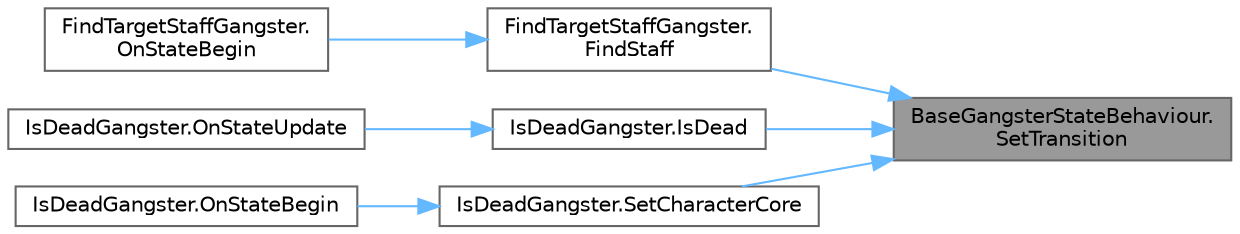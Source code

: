 digraph "BaseGangsterStateBehaviour.SetTransition"
{
 // LATEX_PDF_SIZE
  bgcolor="transparent";
  edge [fontname=Helvetica,fontsize=10,labelfontname=Helvetica,labelfontsize=10];
  node [fontname=Helvetica,fontsize=10,shape=box,height=0.2,width=0.4];
  rankdir="RL";
  Node1 [id="Node000001",label="BaseGangsterStateBehaviour.\lSetTransition",height=0.2,width=0.4,color="gray40", fillcolor="grey60", style="filled", fontcolor="black",tooltip=" "];
  Node1 -> Node2 [id="edge7_Node000001_Node000002",dir="back",color="steelblue1",style="solid",tooltip=" "];
  Node2 [id="Node000002",label="FindTargetStaffGangster.\lFindStaff",height=0.2,width=0.4,color="grey40", fillcolor="white", style="filled",URL="$class_find_target_staff_gangster.html#a99f28e232960e91d187784638c9fce5f",tooltip=" "];
  Node2 -> Node3 [id="edge8_Node000002_Node000003",dir="back",color="steelblue1",style="solid",tooltip=" "];
  Node3 [id="Node000003",label="FindTargetStaffGangster.\lOnStateBegin",height=0.2,width=0.4,color="grey40", fillcolor="white", style="filled",URL="$class_find_target_staff_gangster.html#a069891f939f773b6851f185d42020c4a",tooltip=" "];
  Node1 -> Node4 [id="edge9_Node000001_Node000004",dir="back",color="steelblue1",style="solid",tooltip=" "];
  Node4 [id="Node000004",label="IsDeadGangster.IsDead",height=0.2,width=0.4,color="grey40", fillcolor="white", style="filled",URL="$class_is_dead_gangster.html#ac6ce50024317dd0e68494556e2e8d971",tooltip=" "];
  Node4 -> Node5 [id="edge10_Node000004_Node000005",dir="back",color="steelblue1",style="solid",tooltip=" "];
  Node5 [id="Node000005",label="IsDeadGangster.OnStateUpdate",height=0.2,width=0.4,color="grey40", fillcolor="white", style="filled",URL="$class_is_dead_gangster.html#a3ce24698115cb282a97cf51894576ec3",tooltip=" "];
  Node1 -> Node6 [id="edge11_Node000001_Node000006",dir="back",color="steelblue1",style="solid",tooltip=" "];
  Node6 [id="Node000006",label="IsDeadGangster.SetCharacterCore",height=0.2,width=0.4,color="grey40", fillcolor="white", style="filled",URL="$class_is_dead_gangster.html#ab82102a51d4ef9b2745baca4c523410d",tooltip=" "];
  Node6 -> Node7 [id="edge12_Node000006_Node000007",dir="back",color="steelblue1",style="solid",tooltip=" "];
  Node7 [id="Node000007",label="IsDeadGangster.OnStateBegin",height=0.2,width=0.4,color="grey40", fillcolor="white", style="filled",URL="$class_is_dead_gangster.html#a46844774f2741eeec54261c585535cac",tooltip=" "];
}
